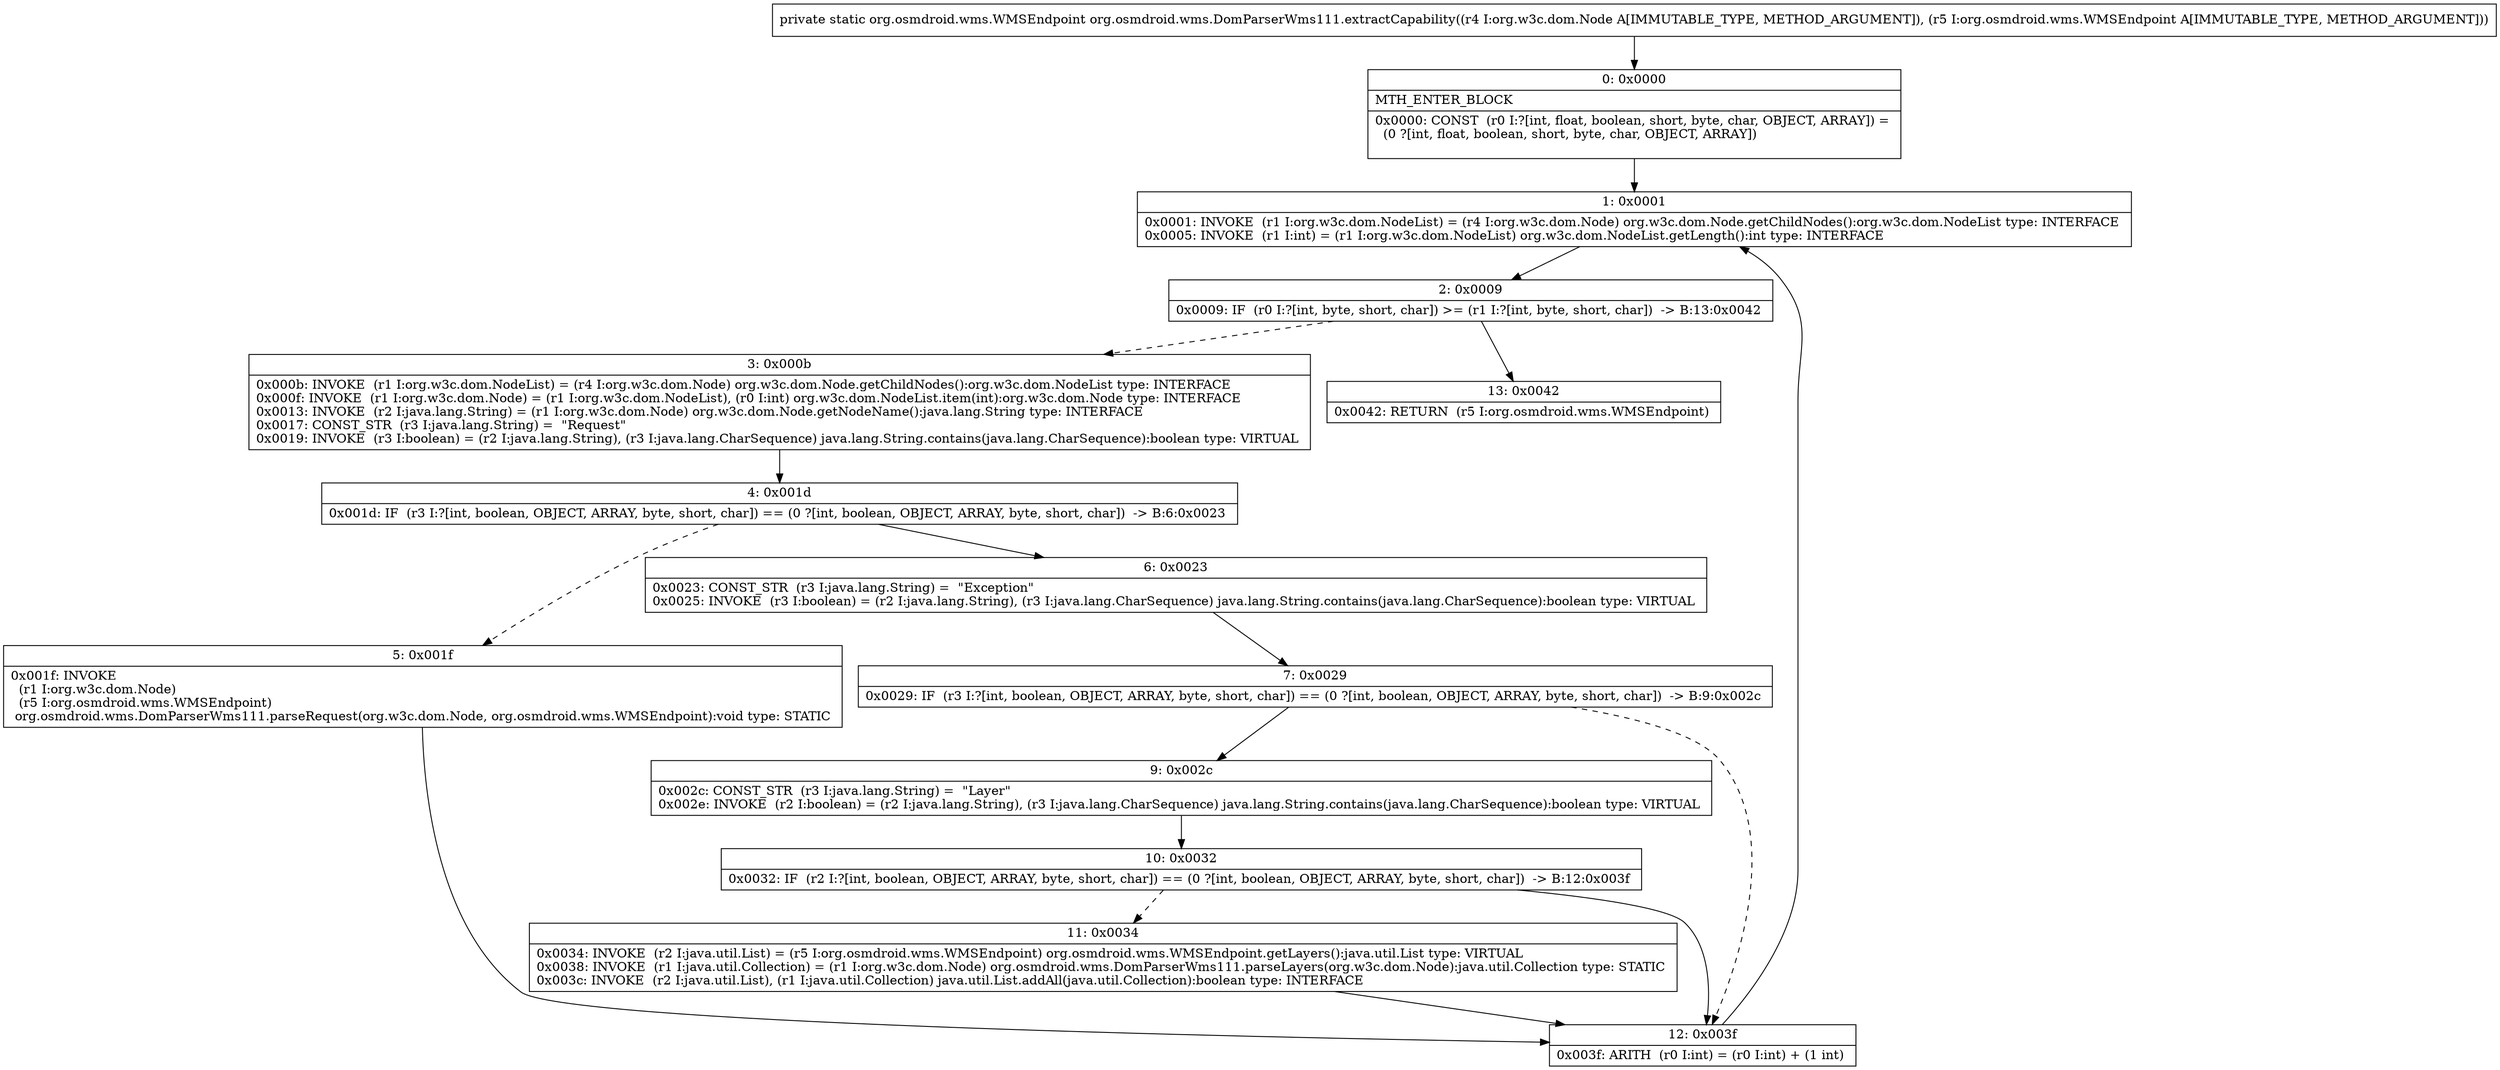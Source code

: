 digraph "CFG fororg.osmdroid.wms.DomParserWms111.extractCapability(Lorg\/w3c\/dom\/Node;Lorg\/osmdroid\/wms\/WMSEndpoint;)Lorg\/osmdroid\/wms\/WMSEndpoint;" {
Node_0 [shape=record,label="{0\:\ 0x0000|MTH_ENTER_BLOCK\l|0x0000: CONST  (r0 I:?[int, float, boolean, short, byte, char, OBJECT, ARRAY]) = \l  (0 ?[int, float, boolean, short, byte, char, OBJECT, ARRAY])\l \l}"];
Node_1 [shape=record,label="{1\:\ 0x0001|0x0001: INVOKE  (r1 I:org.w3c.dom.NodeList) = (r4 I:org.w3c.dom.Node) org.w3c.dom.Node.getChildNodes():org.w3c.dom.NodeList type: INTERFACE \l0x0005: INVOKE  (r1 I:int) = (r1 I:org.w3c.dom.NodeList) org.w3c.dom.NodeList.getLength():int type: INTERFACE \l}"];
Node_2 [shape=record,label="{2\:\ 0x0009|0x0009: IF  (r0 I:?[int, byte, short, char]) \>= (r1 I:?[int, byte, short, char])  \-\> B:13:0x0042 \l}"];
Node_3 [shape=record,label="{3\:\ 0x000b|0x000b: INVOKE  (r1 I:org.w3c.dom.NodeList) = (r4 I:org.w3c.dom.Node) org.w3c.dom.Node.getChildNodes():org.w3c.dom.NodeList type: INTERFACE \l0x000f: INVOKE  (r1 I:org.w3c.dom.Node) = (r1 I:org.w3c.dom.NodeList), (r0 I:int) org.w3c.dom.NodeList.item(int):org.w3c.dom.Node type: INTERFACE \l0x0013: INVOKE  (r2 I:java.lang.String) = (r1 I:org.w3c.dom.Node) org.w3c.dom.Node.getNodeName():java.lang.String type: INTERFACE \l0x0017: CONST_STR  (r3 I:java.lang.String) =  \"Request\" \l0x0019: INVOKE  (r3 I:boolean) = (r2 I:java.lang.String), (r3 I:java.lang.CharSequence) java.lang.String.contains(java.lang.CharSequence):boolean type: VIRTUAL \l}"];
Node_4 [shape=record,label="{4\:\ 0x001d|0x001d: IF  (r3 I:?[int, boolean, OBJECT, ARRAY, byte, short, char]) == (0 ?[int, boolean, OBJECT, ARRAY, byte, short, char])  \-\> B:6:0x0023 \l}"];
Node_5 [shape=record,label="{5\:\ 0x001f|0x001f: INVOKE  \l  (r1 I:org.w3c.dom.Node)\l  (r5 I:org.osmdroid.wms.WMSEndpoint)\l org.osmdroid.wms.DomParserWms111.parseRequest(org.w3c.dom.Node, org.osmdroid.wms.WMSEndpoint):void type: STATIC \l}"];
Node_6 [shape=record,label="{6\:\ 0x0023|0x0023: CONST_STR  (r3 I:java.lang.String) =  \"Exception\" \l0x0025: INVOKE  (r3 I:boolean) = (r2 I:java.lang.String), (r3 I:java.lang.CharSequence) java.lang.String.contains(java.lang.CharSequence):boolean type: VIRTUAL \l}"];
Node_7 [shape=record,label="{7\:\ 0x0029|0x0029: IF  (r3 I:?[int, boolean, OBJECT, ARRAY, byte, short, char]) == (0 ?[int, boolean, OBJECT, ARRAY, byte, short, char])  \-\> B:9:0x002c \l}"];
Node_9 [shape=record,label="{9\:\ 0x002c|0x002c: CONST_STR  (r3 I:java.lang.String) =  \"Layer\" \l0x002e: INVOKE  (r2 I:boolean) = (r2 I:java.lang.String), (r3 I:java.lang.CharSequence) java.lang.String.contains(java.lang.CharSequence):boolean type: VIRTUAL \l}"];
Node_10 [shape=record,label="{10\:\ 0x0032|0x0032: IF  (r2 I:?[int, boolean, OBJECT, ARRAY, byte, short, char]) == (0 ?[int, boolean, OBJECT, ARRAY, byte, short, char])  \-\> B:12:0x003f \l}"];
Node_11 [shape=record,label="{11\:\ 0x0034|0x0034: INVOKE  (r2 I:java.util.List) = (r5 I:org.osmdroid.wms.WMSEndpoint) org.osmdroid.wms.WMSEndpoint.getLayers():java.util.List type: VIRTUAL \l0x0038: INVOKE  (r1 I:java.util.Collection) = (r1 I:org.w3c.dom.Node) org.osmdroid.wms.DomParserWms111.parseLayers(org.w3c.dom.Node):java.util.Collection type: STATIC \l0x003c: INVOKE  (r2 I:java.util.List), (r1 I:java.util.Collection) java.util.List.addAll(java.util.Collection):boolean type: INTERFACE \l}"];
Node_12 [shape=record,label="{12\:\ 0x003f|0x003f: ARITH  (r0 I:int) = (r0 I:int) + (1 int) \l}"];
Node_13 [shape=record,label="{13\:\ 0x0042|0x0042: RETURN  (r5 I:org.osmdroid.wms.WMSEndpoint) \l}"];
MethodNode[shape=record,label="{private static org.osmdroid.wms.WMSEndpoint org.osmdroid.wms.DomParserWms111.extractCapability((r4 I:org.w3c.dom.Node A[IMMUTABLE_TYPE, METHOD_ARGUMENT]), (r5 I:org.osmdroid.wms.WMSEndpoint A[IMMUTABLE_TYPE, METHOD_ARGUMENT])) }"];
MethodNode -> Node_0;
Node_0 -> Node_1;
Node_1 -> Node_2;
Node_2 -> Node_3[style=dashed];
Node_2 -> Node_13;
Node_3 -> Node_4;
Node_4 -> Node_5[style=dashed];
Node_4 -> Node_6;
Node_5 -> Node_12;
Node_6 -> Node_7;
Node_7 -> Node_9;
Node_7 -> Node_12[style=dashed];
Node_9 -> Node_10;
Node_10 -> Node_11[style=dashed];
Node_10 -> Node_12;
Node_11 -> Node_12;
Node_12 -> Node_1;
}

